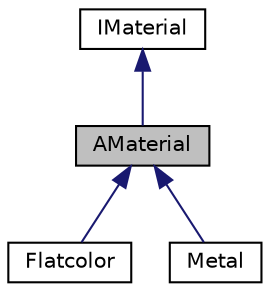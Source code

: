digraph "AMaterial"
{
 // LATEX_PDF_SIZE
  edge [fontname="Helvetica",fontsize="10",labelfontname="Helvetica",labelfontsize="10"];
  node [fontname="Helvetica",fontsize="10",shape=record];
  Node1 [label="AMaterial",height=0.2,width=0.4,color="black", fillcolor="grey75", style="filled", fontcolor="black",tooltip=" "];
  Node2 -> Node1 [dir="back",color="midnightblue",fontsize="10",style="solid"];
  Node2 [label="IMaterial",height=0.2,width=0.4,color="black", fillcolor="white", style="filled",URL="$classIMaterial.html",tooltip=" "];
  Node1 -> Node3 [dir="back",color="midnightblue",fontsize="10",style="solid"];
  Node3 [label="Flatcolor",height=0.2,width=0.4,color="black", fillcolor="white", style="filled",URL="$classFlatcolor.html",tooltip=" "];
  Node1 -> Node4 [dir="back",color="midnightblue",fontsize="10",style="solid"];
  Node4 [label="Metal",height=0.2,width=0.4,color="black", fillcolor="white", style="filled",URL="$classMetal.html",tooltip=" "];
}
